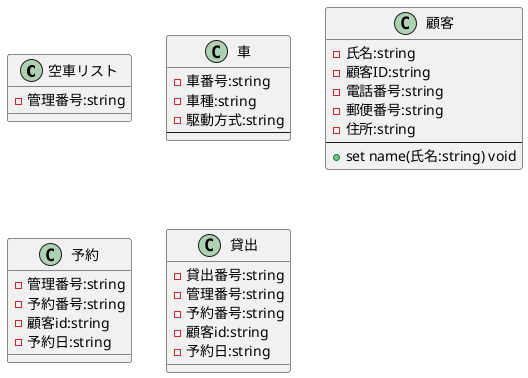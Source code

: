 @startuml
class 空車リスト{
- 管理番号:string
}
class 車{
- 車番号:string
- 車種:string
- 駆動方式:string
---
}
class 顧客{
- 氏名:string
- 顧客ID:string
- 電話番号:string
- 郵便番号:string
- 住所:string
---
+ set name(氏名:string) void
}


class 予約{
- 管理番号:string
- 予約番号:string
- 顧客id:string
- 予約日:string
}
class 貸出{
- 貸出番号:string
- 管理番号:string
- 予約番号:string
- 顧客id:string
- 予約日:string
}